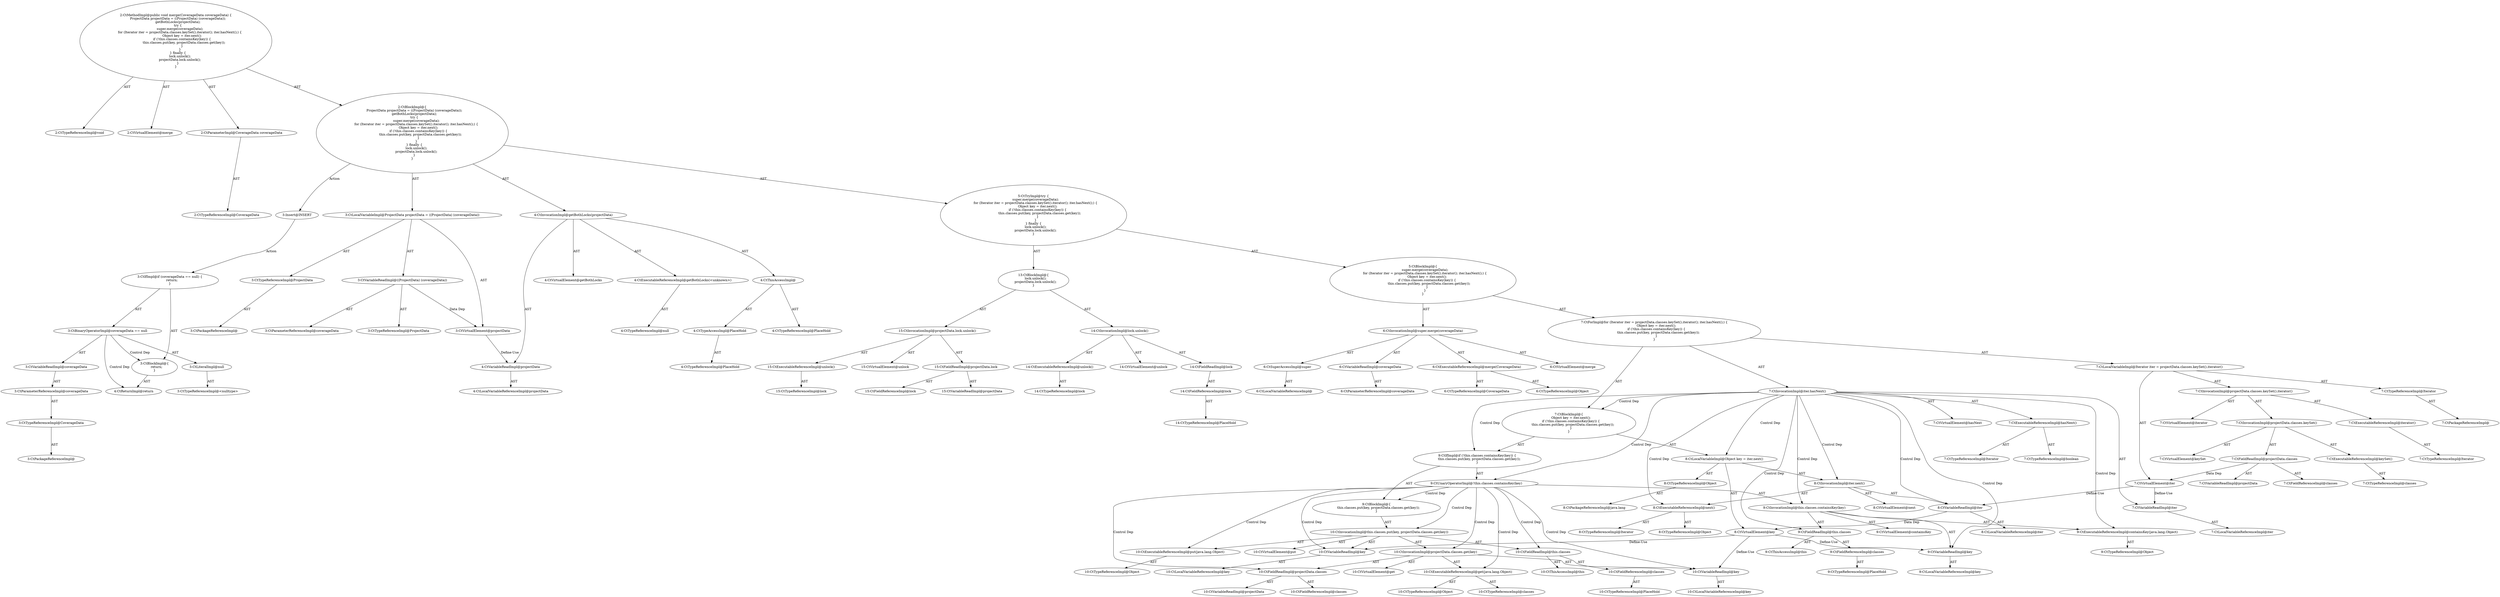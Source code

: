digraph "merge#?,CoverageData" {
0 [label="2:CtTypeReferenceImpl@void" shape=ellipse]
1 [label="2:CtVirtualElement@merge" shape=ellipse]
2 [label="2:CtParameterImpl@CoverageData coverageData" shape=ellipse]
3 [label="2:CtTypeReferenceImpl@CoverageData" shape=ellipse]
4 [label="3:CtTypeReferenceImpl@ProjectData" shape=ellipse]
5 [label="3:CtPackageReferenceImpl@" shape=ellipse]
6 [label="3:CtVariableReadImpl@((ProjectData) (coverageData))" shape=ellipse]
7 [label="3:CtTypeReferenceImpl@ProjectData" shape=ellipse]
8 [label="3:CtParameterReferenceImpl@coverageData" shape=ellipse]
9 [label="3:CtVirtualElement@projectData" shape=ellipse]
10 [label="3:CtLocalVariableImpl@ProjectData projectData = ((ProjectData) (coverageData))" shape=ellipse]
11 [label="4:CtExecutableReferenceImpl@getBothLocks(<unknown>)" shape=ellipse]
12 [label="4:CtTypeReferenceImpl@null" shape=ellipse]
13 [label="4:CtVirtualElement@getBothLocks" shape=ellipse]
14 [label="4:CtTypeAccessImpl@PlaceHold" shape=ellipse]
15 [label="4:CtTypeReferenceImpl@PlaceHold" shape=ellipse]
16 [label="4:CtThisAccessImpl@" shape=ellipse]
17 [label="4:CtTypeReferenceImpl@PlaceHold" shape=ellipse]
18 [label="4:CtVariableReadImpl@projectData" shape=ellipse]
19 [label="4:CtLocalVariableReferenceImpl@projectData" shape=ellipse]
20 [label="4:CtInvocationImpl@getBothLocks(projectData)" shape=ellipse]
21 [label="6:CtExecutableReferenceImpl@merge(CoverageData)" shape=ellipse]
22 [label="6:CtTypeReferenceImpl@Object" shape=ellipse]
23 [label="6:CtTypeReferenceImpl@CoverageData" shape=ellipse]
24 [label="6:CtVirtualElement@merge" shape=ellipse]
25 [label="6:CtSuperAccessImpl@super" shape=ellipse]
26 [label="6:CtLocalVariableReferenceImpl@" shape=ellipse]
27 [label="6:CtVariableReadImpl@coverageData" shape=ellipse]
28 [label="6:CtParameterReferenceImpl@coverageData" shape=ellipse]
29 [label="6:CtInvocationImpl@super.merge(coverageData)" shape=ellipse]
30 [label="7:CtTypeReferenceImpl@Iterator" shape=ellipse]
31 [label="7:CtPackageReferenceImpl@" shape=ellipse]
32 [label="7:CtExecutableReferenceImpl@iterator()" shape=ellipse]
33 [label="7:CtTypeReferenceImpl@Iterator" shape=ellipse]
34 [label="7:CtVirtualElement@iterator" shape=ellipse]
35 [label="7:CtExecutableReferenceImpl@keySet()" shape=ellipse]
36 [label="7:CtTypeReferenceImpl@classes" shape=ellipse]
37 [label="7:CtVirtualElement@keySet" shape=ellipse]
38 [label="7:CtFieldReferenceImpl@classes" shape=ellipse]
39 [label="7:CtFieldReadImpl@projectData.classes" shape=ellipse]
40 [label="7:CtVariableReadImpl@projectData" shape=ellipse]
41 [label="7:CtInvocationImpl@projectData.classes.keySet()" shape=ellipse]
42 [label="7:CtInvocationImpl@projectData.classes.keySet().iterator()" shape=ellipse]
43 [label="7:CtVirtualElement@iter" shape=ellipse]
44 [label="7:CtLocalVariableImpl@Iterator iter = projectData.classes.keySet().iterator()" shape=ellipse]
45 [label="7:CtExecutableReferenceImpl@hasNext()" shape=ellipse]
46 [label="7:CtTypeReferenceImpl@Iterator" shape=ellipse]
47 [label="7:CtTypeReferenceImpl@boolean" shape=ellipse]
48 [label="7:CtVirtualElement@hasNext" shape=ellipse]
49 [label="7:CtVariableReadImpl@iter" shape=ellipse]
50 [label="7:CtLocalVariableReferenceImpl@iter" shape=ellipse]
51 [label="7:CtInvocationImpl@iter.hasNext()" shape=ellipse]
52 [label="8:CtTypeReferenceImpl@Object" shape=ellipse]
53 [label="8:CtPackageReferenceImpl@java.lang" shape=ellipse]
54 [label="8:CtExecutableReferenceImpl@next()" shape=ellipse]
55 [label="8:CtTypeReferenceImpl@Iterator" shape=ellipse]
56 [label="8:CtTypeReferenceImpl@Object" shape=ellipse]
57 [label="8:CtVirtualElement@next" shape=ellipse]
58 [label="8:CtVariableReadImpl@iter" shape=ellipse]
59 [label="8:CtLocalVariableReferenceImpl@iter" shape=ellipse]
60 [label="8:CtInvocationImpl@iter.next()" shape=ellipse]
61 [label="8:CtVirtualElement@key" shape=ellipse]
62 [label="8:CtLocalVariableImpl@Object key = iter.next()" shape=ellipse]
63 [label="9:CtExecutableReferenceImpl@containsKey(java.lang.Object)" shape=ellipse]
64 [label="9:CtTypeReferenceImpl@Object" shape=ellipse]
65 [label="9:CtVirtualElement@containsKey" shape=ellipse]
66 [label="9:CtFieldReferenceImpl@classes" shape=ellipse]
67 [label="9:CtTypeReferenceImpl@PlaceHold" shape=ellipse]
68 [label="9:CtFieldReadImpl@this.classes" shape=ellipse]
69 [label="9:CtThisAccessImpl@this" shape=ellipse]
70 [label="9:CtVariableReadImpl@key" shape=ellipse]
71 [label="9:CtLocalVariableReferenceImpl@key" shape=ellipse]
72 [label="9:CtInvocationImpl@this.classes.containsKey(key)" shape=ellipse]
73 [label="9:CtUnaryOperatorImpl@!this.classes.containsKey(key)" shape=ellipse]
74 [label="10:CtExecutableReferenceImpl@put(java.lang.Object)" shape=ellipse]
75 [label="10:CtTypeReferenceImpl@Object" shape=ellipse]
76 [label="10:CtVirtualElement@put" shape=ellipse]
77 [label="10:CtFieldReferenceImpl@classes" shape=ellipse]
78 [label="10:CtTypeReferenceImpl@PlaceHold" shape=ellipse]
79 [label="10:CtFieldReadImpl@this.classes" shape=ellipse]
80 [label="10:CtThisAccessImpl@this" shape=ellipse]
81 [label="10:CtVariableReadImpl@key" shape=ellipse]
82 [label="10:CtLocalVariableReferenceImpl@key" shape=ellipse]
83 [label="10:CtExecutableReferenceImpl@get(java.lang.Object)" shape=ellipse]
84 [label="10:CtTypeReferenceImpl@classes" shape=ellipse]
85 [label="10:CtTypeReferenceImpl@Object" shape=ellipse]
86 [label="10:CtVirtualElement@get" shape=ellipse]
87 [label="10:CtFieldReferenceImpl@classes" shape=ellipse]
88 [label="10:CtFieldReadImpl@projectData.classes" shape=ellipse]
89 [label="10:CtVariableReadImpl@projectData" shape=ellipse]
90 [label="10:CtVariableReadImpl@key" shape=ellipse]
91 [label="10:CtLocalVariableReferenceImpl@key" shape=ellipse]
92 [label="10:CtInvocationImpl@projectData.classes.get(key)" shape=ellipse]
93 [label="10:CtInvocationImpl@this.classes.put(key, projectData.classes.get(key))" shape=ellipse]
94 [label="9:CtBlockImpl@\{
    this.classes.put(key, projectData.classes.get(key));
\}" shape=ellipse]
95 [label="9:CtIfImpl@if (!this.classes.containsKey(key)) \{
    this.classes.put(key, projectData.classes.get(key));
\}" shape=ellipse]
96 [label="7:CtBlockImpl@\{
    Object key = iter.next();
    if (!this.classes.containsKey(key)) \{
        this.classes.put(key, projectData.classes.get(key));
    \}
\}" shape=ellipse]
97 [label="7:CtForImpl@for (Iterator iter = projectData.classes.keySet().iterator(); iter.hasNext();) \{
    Object key = iter.next();
    if (!this.classes.containsKey(key)) \{
        this.classes.put(key, projectData.classes.get(key));
    \}
\}" shape=ellipse]
98 [label="5:CtBlockImpl@\{
    super.merge(coverageData);
    for (Iterator iter = projectData.classes.keySet().iterator(); iter.hasNext();) \{
        Object key = iter.next();
        if (!this.classes.containsKey(key)) \{
            this.classes.put(key, projectData.classes.get(key));
        \}
    \}
\}" shape=ellipse]
99 [label="14:CtExecutableReferenceImpl@unlock()" shape=ellipse]
100 [label="14:CtTypeReferenceImpl@lock" shape=ellipse]
101 [label="14:CtVirtualElement@unlock" shape=ellipse]
102 [label="14:CtFieldReferenceImpl@lock" shape=ellipse]
103 [label="14:CtTypeReferenceImpl@PlaceHold" shape=ellipse]
104 [label="14:CtFieldReadImpl@lock" shape=ellipse]
105 [label="14:CtInvocationImpl@lock.unlock()" shape=ellipse]
106 [label="15:CtExecutableReferenceImpl@unlock()" shape=ellipse]
107 [label="15:CtTypeReferenceImpl@lock" shape=ellipse]
108 [label="15:CtVirtualElement@unlock" shape=ellipse]
109 [label="15:CtFieldReferenceImpl@lock" shape=ellipse]
110 [label="15:CtFieldReadImpl@projectData.lock" shape=ellipse]
111 [label="15:CtVariableReadImpl@projectData" shape=ellipse]
112 [label="15:CtInvocationImpl@projectData.lock.unlock()" shape=ellipse]
113 [label="13:CtBlockImpl@\{
    lock.unlock();
    projectData.lock.unlock();
\}" shape=ellipse]
114 [label="5:CtTryImpl@try \{
    super.merge(coverageData);
    for (Iterator iter = projectData.classes.keySet().iterator(); iter.hasNext();) \{
        Object key = iter.next();
        if (!this.classes.containsKey(key)) \{
            this.classes.put(key, projectData.classes.get(key));
        \}
    \}
\} finally \{
    lock.unlock();
    projectData.lock.unlock();
\}" shape=ellipse]
115 [label="2:CtBlockImpl@\{
    ProjectData projectData = ((ProjectData) (coverageData));
    getBothLocks(projectData);
    try \{
        super.merge(coverageData);
        for (Iterator iter = projectData.classes.keySet().iterator(); iter.hasNext();) \{
            Object key = iter.next();
            if (!this.classes.containsKey(key)) \{
                this.classes.put(key, projectData.classes.get(key));
            \}
        \}
    \} finally \{
        lock.unlock();
        projectData.lock.unlock();
    \}
\}" shape=ellipse]
116 [label="2:CtMethodImpl@public void merge(CoverageData coverageData) \{
    ProjectData projectData = ((ProjectData) (coverageData));
    getBothLocks(projectData);
    try \{
        super.merge(coverageData);
        for (Iterator iter = projectData.classes.keySet().iterator(); iter.hasNext();) \{
            Object key = iter.next();
            if (!this.classes.containsKey(key)) \{
                this.classes.put(key, projectData.classes.get(key));
            \}
        \}
    \} finally \{
        lock.unlock();
        projectData.lock.unlock();
    \}
\}" shape=ellipse]
117 [label="3:Insert@INSERT" shape=ellipse]
118 [label="3:CtPackageReferenceImpl@" shape=ellipse]
119 [label="3:CtTypeReferenceImpl@CoverageData" shape=ellipse]
120 [label="3:CtParameterReferenceImpl@coverageData" shape=ellipse]
121 [label="3:CtVariableReadImpl@coverageData" shape=ellipse]
122 [label="3:CtTypeReferenceImpl@<nulltype>" shape=ellipse]
123 [label="3:CtLiteralImpl@null" shape=ellipse]
124 [label="3:CtBinaryOperatorImpl@coverageData == null" shape=ellipse]
125 [label="4:CtReturnImpl@return" shape=ellipse]
126 [label="3:CtBlockImpl@\{
    return;
\}" shape=ellipse]
127 [label="3:CtIfImpl@if (coverageData == null) \{
    return;
\}" shape=ellipse]
2 -> 3 [label="AST"];
4 -> 5 [label="AST"];
6 -> 7 [label="AST"];
6 -> 8 [label="AST"];
6 -> 9 [label="Data Dep"];
9 -> 18 [label="Define-Use"];
10 -> 9 [label="AST"];
10 -> 4 [label="AST"];
10 -> 6 [label="AST"];
11 -> 12 [label="AST"];
14 -> 15 [label="AST"];
16 -> 17 [label="AST"];
16 -> 14 [label="AST"];
18 -> 19 [label="AST"];
20 -> 13 [label="AST"];
20 -> 16 [label="AST"];
20 -> 11 [label="AST"];
20 -> 18 [label="AST"];
21 -> 22 [label="AST"];
21 -> 23 [label="AST"];
25 -> 26 [label="AST"];
27 -> 28 [label="AST"];
29 -> 24 [label="AST"];
29 -> 25 [label="AST"];
29 -> 21 [label="AST"];
29 -> 27 [label="AST"];
30 -> 31 [label="AST"];
32 -> 33 [label="AST"];
35 -> 36 [label="AST"];
39 -> 40 [label="AST"];
39 -> 38 [label="AST"];
39 -> 43 [label="Data Dep"];
41 -> 37 [label="AST"];
41 -> 39 [label="AST"];
41 -> 35 [label="AST"];
42 -> 34 [label="AST"];
42 -> 41 [label="AST"];
42 -> 32 [label="AST"];
43 -> 49 [label="Define-Use"];
43 -> 58 [label="Define-Use"];
44 -> 43 [label="AST"];
44 -> 30 [label="AST"];
44 -> 42 [label="AST"];
45 -> 46 [label="AST"];
45 -> 47 [label="AST"];
49 -> 50 [label="AST"];
51 -> 48 [label="AST"];
51 -> 49 [label="AST"];
51 -> 45 [label="AST"];
51 -> 96 [label="Control Dep"];
51 -> 62 [label="Control Dep"];
51 -> 60 [label="Control Dep"];
51 -> 54 [label="Control Dep"];
51 -> 58 [label="Control Dep"];
51 -> 95 [label="Control Dep"];
51 -> 73 [label="Control Dep"];
51 -> 72 [label="Control Dep"];
51 -> 63 [label="Control Dep"];
51 -> 68 [label="Control Dep"];
51 -> 70 [label="Control Dep"];
52 -> 53 [label="AST"];
54 -> 55 [label="AST"];
54 -> 56 [label="AST"];
58 -> 59 [label="AST"];
58 -> 61 [label="Data Dep"];
60 -> 57 [label="AST"];
60 -> 58 [label="AST"];
60 -> 54 [label="AST"];
61 -> 70 [label="Define-Use"];
61 -> 81 [label="Define-Use"];
61 -> 90 [label="Define-Use"];
62 -> 61 [label="AST"];
62 -> 52 [label="AST"];
62 -> 60 [label="AST"];
63 -> 64 [label="AST"];
66 -> 67 [label="AST"];
68 -> 69 [label="AST"];
68 -> 66 [label="AST"];
70 -> 71 [label="AST"];
72 -> 65 [label="AST"];
72 -> 68 [label="AST"];
72 -> 63 [label="AST"];
72 -> 70 [label="AST"];
73 -> 72 [label="AST"];
73 -> 94 [label="Control Dep"];
73 -> 93 [label="Control Dep"];
73 -> 74 [label="Control Dep"];
73 -> 79 [label="Control Dep"];
73 -> 81 [label="Control Dep"];
73 -> 92 [label="Control Dep"];
73 -> 83 [label="Control Dep"];
73 -> 88 [label="Control Dep"];
73 -> 90 [label="Control Dep"];
74 -> 75 [label="AST"];
77 -> 78 [label="AST"];
79 -> 80 [label="AST"];
79 -> 77 [label="AST"];
81 -> 82 [label="AST"];
83 -> 84 [label="AST"];
83 -> 85 [label="AST"];
88 -> 89 [label="AST"];
88 -> 87 [label="AST"];
90 -> 91 [label="AST"];
92 -> 86 [label="AST"];
92 -> 88 [label="AST"];
92 -> 83 [label="AST"];
92 -> 90 [label="AST"];
93 -> 76 [label="AST"];
93 -> 79 [label="AST"];
93 -> 74 [label="AST"];
93 -> 81 [label="AST"];
93 -> 92 [label="AST"];
94 -> 93 [label="AST"];
95 -> 73 [label="AST"];
95 -> 94 [label="AST"];
96 -> 62 [label="AST"];
96 -> 95 [label="AST"];
97 -> 44 [label="AST"];
97 -> 51 [label="AST"];
97 -> 96 [label="AST"];
98 -> 29 [label="AST"];
98 -> 97 [label="AST"];
99 -> 100 [label="AST"];
102 -> 103 [label="AST"];
104 -> 102 [label="AST"];
105 -> 101 [label="AST"];
105 -> 104 [label="AST"];
105 -> 99 [label="AST"];
106 -> 107 [label="AST"];
110 -> 111 [label="AST"];
110 -> 109 [label="AST"];
112 -> 108 [label="AST"];
112 -> 110 [label="AST"];
112 -> 106 [label="AST"];
113 -> 105 [label="AST"];
113 -> 112 [label="AST"];
114 -> 98 [label="AST"];
114 -> 113 [label="AST"];
115 -> 10 [label="AST"];
115 -> 20 [label="AST"];
115 -> 114 [label="AST"];
115 -> 117 [label="Action"];
116 -> 1 [label="AST"];
116 -> 0 [label="AST"];
116 -> 2 [label="AST"];
116 -> 115 [label="AST"];
117 -> 127 [label="Action"];
119 -> 118 [label="AST"];
120 -> 119 [label="AST"];
121 -> 120 [label="AST"];
123 -> 122 [label="AST"];
124 -> 121 [label="AST"];
124 -> 123 [label="AST"];
124 -> 126 [label="Control Dep"];
124 -> 125 [label="Control Dep"];
126 -> 125 [label="AST"];
127 -> 124 [label="AST"];
127 -> 126 [label="AST"];
}